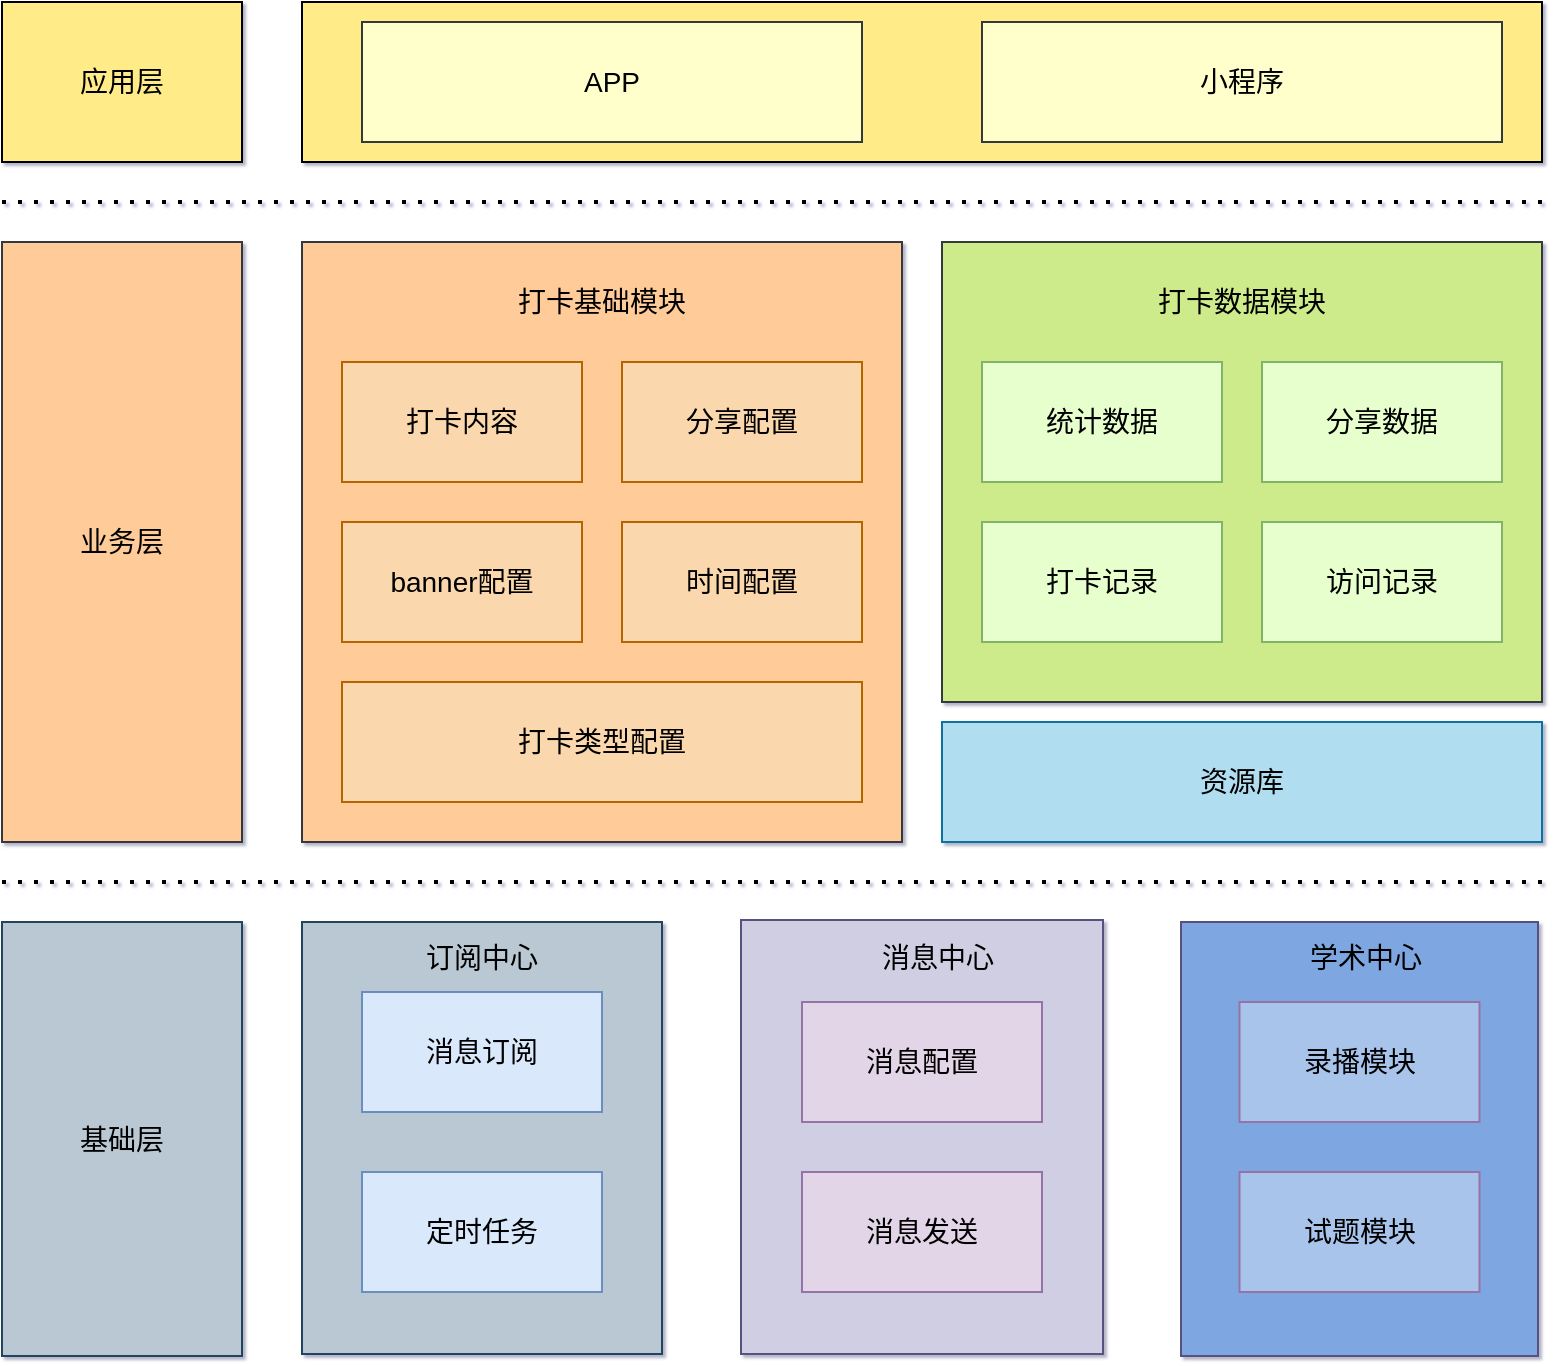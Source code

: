 <mxfile version="13.9.9" type="device" pages="3"><diagram id="ew9a_tQxkF8kORMkn8Ng" name="第 1 页"><mxGraphModel dx="1458" dy="789" grid="0" gridSize="10" guides="1" tooltips="1" connect="1" arrows="1" fold="1" page="1" pageScale="1" pageWidth="1100" pageHeight="850" background="none" math="0" shadow="1"><root><mxCell id="0"/><mxCell id="1" parent="0"/><mxCell id="uCpDvKnvPppl9bu2mf9E-46" value="" style="rounded=0;whiteSpace=wrap;html=1;fillColor=#FFEB87;fontSize=14;" vertex="1" parent="1"><mxGeometry x="230" y="30" width="620" height="80" as="geometry"/></mxCell><mxCell id="uCpDvKnvPppl9bu2mf9E-24" value="" style="rounded=0;whiteSpace=wrap;html=1;fontSize=14;fillColor=#d0cee2;strokeColor=#56517e;" vertex="1" parent="1"><mxGeometry x="449.5" y="489" width="181" height="217" as="geometry"/></mxCell><mxCell id="uCpDvKnvPppl9bu2mf9E-22" value="" style="rounded=0;whiteSpace=wrap;html=1;fontSize=14;fillColor=#bac8d3;strokeColor=#23445d;" vertex="1" parent="1"><mxGeometry x="230" y="490" width="180" height="216" as="geometry"/></mxCell><mxCell id="uCpDvKnvPppl9bu2mf9E-2" value="消息订阅" style="rounded=0;whiteSpace=wrap;html=1;fontSize=14;fillColor=#dae8fc;strokeColor=#6c8ebf;" vertex="1" parent="1"><mxGeometry x="260" y="525" width="120" height="60" as="geometry"/></mxCell><mxCell id="uCpDvKnvPppl9bu2mf9E-3" value="定时任务" style="rounded=0;whiteSpace=wrap;html=1;fontSize=14;fillColor=#dae8fc;strokeColor=#6c8ebf;" vertex="1" parent="1"><mxGeometry x="260" y="615" width="120" height="60" as="geometry"/></mxCell><mxCell id="uCpDvKnvPppl9bu2mf9E-4" value="消息配置" style="rounded=0;whiteSpace=wrap;html=1;fontSize=14;fillColor=#e1d5e7;strokeColor=#9673a6;" vertex="1" parent="1"><mxGeometry x="480" y="530" width="120" height="60" as="geometry"/></mxCell><mxCell id="uCpDvKnvPppl9bu2mf9E-5" value="" style="rounded=0;whiteSpace=wrap;html=1;fontSize=14;fillColor=#ffcc99;strokeColor=#36393d;" vertex="1" parent="1"><mxGeometry x="230" y="150" width="300" height="300" as="geometry"/></mxCell><mxCell id="uCpDvKnvPppl9bu2mf9E-23" value="消息发送" style="rounded=0;whiteSpace=wrap;html=1;fontSize=14;fillColor=#e1d5e7;strokeColor=#9673a6;" vertex="1" parent="1"><mxGeometry x="480" y="615" width="120" height="60" as="geometry"/></mxCell><mxCell id="uCpDvKnvPppl9bu2mf9E-25" value="订阅中心" style="text;html=1;strokeColor=none;fillColor=none;align=center;verticalAlign=middle;whiteSpace=wrap;rounded=0;fontSize=14;" vertex="1" parent="1"><mxGeometry x="280" y="498" width="80" height="20" as="geometry"/></mxCell><mxCell id="uCpDvKnvPppl9bu2mf9E-26" value="消息中心" style="text;html=1;strokeColor=none;fillColor=none;align=center;verticalAlign=middle;whiteSpace=wrap;rounded=0;fontSize=14;" vertex="1" parent="1"><mxGeometry x="508" y="498" width="80" height="20" as="geometry"/></mxCell><mxCell id="uCpDvKnvPppl9bu2mf9E-28" value="打卡基础模块" style="text;html=1;strokeColor=none;fillColor=none;align=center;verticalAlign=middle;whiteSpace=wrap;rounded=0;fontSize=14;" vertex="1" parent="1"><mxGeometry x="325" y="170" width="110" height="20" as="geometry"/></mxCell><mxCell id="uCpDvKnvPppl9bu2mf9E-32" value="" style="rounded=0;whiteSpace=wrap;html=1;fontSize=14;fillColor=#cdeb8b;strokeColor=#36393d;" vertex="1" parent="1"><mxGeometry x="550" y="150" width="300" height="230" as="geometry"/></mxCell><mxCell id="uCpDvKnvPppl9bu2mf9E-33" value="打卡数据模块" style="text;html=1;strokeColor=none;fillColor=none;align=center;verticalAlign=middle;whiteSpace=wrap;rounded=0;fontSize=14;" vertex="1" parent="1"><mxGeometry x="645" y="170" width="110" height="20" as="geometry"/></mxCell><mxCell id="uCpDvKnvPppl9bu2mf9E-34" value="统计数据" style="rounded=0;whiteSpace=wrap;html=1;fontSize=14;strokeColor=#82b366;fillColor=#E6FFCC;" vertex="1" parent="1"><mxGeometry x="570" y="210" width="120" height="60" as="geometry"/></mxCell><mxCell id="uCpDvKnvPppl9bu2mf9E-35" value="分享数据" style="rounded=0;whiteSpace=wrap;html=1;fontSize=14;strokeColor=#82b366;fillColor=#E6FFCC;" vertex="1" parent="1"><mxGeometry x="710" y="210" width="120" height="60" as="geometry"/></mxCell><mxCell id="uCpDvKnvPppl9bu2mf9E-36" value="打卡记录" style="rounded=0;whiteSpace=wrap;html=1;fontSize=14;strokeColor=#82b366;fillColor=#E6FFCC;" vertex="1" parent="1"><mxGeometry x="570" y="290" width="120" height="60" as="geometry"/></mxCell><mxCell id="uCpDvKnvPppl9bu2mf9E-37" value="访问记录" style="rounded=0;whiteSpace=wrap;html=1;fontSize=14;strokeColor=#82b366;fillColor=#E6FFCC;" vertex="1" parent="1"><mxGeometry x="710" y="290" width="120" height="60" as="geometry"/></mxCell><mxCell id="uCpDvKnvPppl9bu2mf9E-38" value="打卡内容" style="rounded=0;whiteSpace=wrap;html=1;fontSize=14;fillColor=#fad7ac;strokeColor=#b46504;" vertex="1" parent="1"><mxGeometry x="250" y="210" width="120" height="60" as="geometry"/></mxCell><mxCell id="uCpDvKnvPppl9bu2mf9E-39" value="分享配置" style="rounded=0;whiteSpace=wrap;html=1;fontSize=14;fillColor=#fad7ac;strokeColor=#b46504;" vertex="1" parent="1"><mxGeometry x="390" y="210" width="120" height="60" as="geometry"/></mxCell><mxCell id="uCpDvKnvPppl9bu2mf9E-40" value="banner配置" style="rounded=0;whiteSpace=wrap;html=1;fontSize=14;fillColor=#fad7ac;strokeColor=#b46504;" vertex="1" parent="1"><mxGeometry x="250" y="290" width="120" height="60" as="geometry"/></mxCell><mxCell id="uCpDvKnvPppl9bu2mf9E-41" value="时间配置" style="rounded=0;whiteSpace=wrap;html=1;fontSize=14;fillColor=#fad7ac;strokeColor=#b46504;" vertex="1" parent="1"><mxGeometry x="390" y="290" width="120" height="60" as="geometry"/></mxCell><mxCell id="uCpDvKnvPppl9bu2mf9E-42" value="打卡类型配置" style="rounded=0;whiteSpace=wrap;html=1;fontSize=14;fillColor=#fad7ac;strokeColor=#b46504;" vertex="1" parent="1"><mxGeometry x="250" y="370" width="260" height="60" as="geometry"/></mxCell><mxCell id="uCpDvKnvPppl9bu2mf9E-43" value="资源库" style="rounded=0;whiteSpace=wrap;html=1;fontSize=14;fillColor=#b1ddf0;strokeColor=#10739e;" vertex="1" parent="1"><mxGeometry x="550" y="390" width="300" height="60" as="geometry"/></mxCell><mxCell id="uCpDvKnvPppl9bu2mf9E-44" value="APP" style="rounded=0;whiteSpace=wrap;html=1;fontSize=14;strokeColor=#36393d;fillColor=#FFFFCC;" vertex="1" parent="1"><mxGeometry x="260" y="40" width="250" height="60" as="geometry"/></mxCell><mxCell id="uCpDvKnvPppl9bu2mf9E-45" value="小程序" style="rounded=0;whiteSpace=wrap;html=1;fontSize=14;strokeColor=#36393d;fillColor=#FFFFCC;" vertex="1" parent="1"><mxGeometry x="570" y="40" width="260" height="60" as="geometry"/></mxCell><mxCell id="uCpDvKnvPppl9bu2mf9E-47" value="" style="endArrow=none;dashed=1;html=1;dashPattern=1 3;strokeWidth=2;fontSize=14;" edge="1" parent="1"><mxGeometry width="50" height="50" relative="1" as="geometry"><mxPoint x="80" y="470" as="sourcePoint"/><mxPoint x="850" y="470" as="targetPoint"/></mxGeometry></mxCell><mxCell id="uCpDvKnvPppl9bu2mf9E-48" value="" style="endArrow=none;dashed=1;html=1;dashPattern=1 3;strokeWidth=2;fontSize=14;" edge="1" parent="1"><mxGeometry width="50" height="50" relative="1" as="geometry"><mxPoint x="80" y="130" as="sourcePoint"/><mxPoint x="850" y="130" as="targetPoint"/></mxGeometry></mxCell><mxCell id="uCpDvKnvPppl9bu2mf9E-51" value="应用层" style="rounded=0;whiteSpace=wrap;html=1;fillColor=#FFEB87;fontSize=14;" vertex="1" parent="1"><mxGeometry x="80" y="30" width="120" height="80" as="geometry"/></mxCell><mxCell id="uCpDvKnvPppl9bu2mf9E-52" value="业务层" style="rounded=0;whiteSpace=wrap;html=1;fontSize=14;fillColor=#ffcc99;strokeColor=#36393d;" vertex="1" parent="1"><mxGeometry x="80" y="150" width="120" height="300" as="geometry"/></mxCell><mxCell id="uCpDvKnvPppl9bu2mf9E-53" value="基础层" style="rounded=0;whiteSpace=wrap;html=1;fontSize=14;fillColor=#bac8d3;strokeColor=#23445d;" vertex="1" parent="1"><mxGeometry x="80" y="490" width="120" height="217" as="geometry"/></mxCell><mxCell id="4ksAZUfyneMeG8lidg2m-1" value="" style="rounded=0;whiteSpace=wrap;html=1;fontSize=14;fillColor=#7EA6E0;strokeColor=#56517e;" vertex="1" parent="1"><mxGeometry x="669.5" y="490" width="178.5" height="217" as="geometry"/></mxCell><mxCell id="4ksAZUfyneMeG8lidg2m-2" value="录播模块" style="rounded=0;whiteSpace=wrap;html=1;fontSize=14;fillColor=#A9C4EB;strokeColor=#9673a6;" vertex="1" parent="1"><mxGeometry x="698.75" y="530" width="120" height="60" as="geometry"/></mxCell><mxCell id="4ksAZUfyneMeG8lidg2m-3" value="学术中心" style="text;html=1;strokeColor=none;fillColor=none;align=center;verticalAlign=middle;whiteSpace=wrap;rounded=0;fontSize=14;" vertex="1" parent="1"><mxGeometry x="722" y="498" width="80" height="20" as="geometry"/></mxCell><mxCell id="4ksAZUfyneMeG8lidg2m-4" value="试题模块" style="rounded=0;whiteSpace=wrap;html=1;fontSize=14;fillColor=#A9C4EB;strokeColor=#9673a6;" vertex="1" parent="1"><mxGeometry x="698.75" y="615" width="120" height="60" as="geometry"/></mxCell></root></mxGraphModel></diagram><diagram id="ew49vGwUAWDQj-qnnKab" name="第 2 页"><mxGraphModel dx="1308" dy="789" grid="0" gridSize="10" guides="1" tooltips="1" connect="1" arrows="1" fold="1" page="0" pageScale="1" pageWidth="1100" pageHeight="850" math="0" shadow="1"><root><mxCell id="iSklSRh_5UP9EQbpWgRR-0"/><mxCell id="iSklSRh_5UP9EQbpWgRR-1" parent="iSklSRh_5UP9EQbpWgRR-0"/><mxCell id="uUxEwMzO857Wm1LKd4Yk-0" value="" style="rounded=0;whiteSpace=wrap;html=1;fillColor=#FFEB87;fontSize=14;" vertex="1" parent="iSklSRh_5UP9EQbpWgRR-1"><mxGeometry x="300" y="70" width="620" height="80" as="geometry"/></mxCell><mxCell id="uUxEwMzO857Wm1LKd4Yk-1" value="" style="rounded=0;whiteSpace=wrap;html=1;fontSize=14;fillColor=#d0cee2;strokeColor=#56517e;" vertex="1" parent="iSklSRh_5UP9EQbpWgRR-1"><mxGeometry x="300" y="450" width="620" height="130" as="geometry"/></mxCell><mxCell id="uUxEwMzO857Wm1LKd4Yk-5" value="消息配置" style="rounded=0;whiteSpace=wrap;html=1;fontSize=14;fillColor=#e1d5e7;strokeColor=#9673a6;" vertex="1" parent="iSklSRh_5UP9EQbpWgRR-1"><mxGeometry x="320" y="490" width="260" height="60" as="geometry"/></mxCell><mxCell id="uUxEwMzO857Wm1LKd4Yk-6" value="" style="rounded=0;whiteSpace=wrap;html=1;fontSize=14;fillColor=#ffcc99;strokeColor=#36393d;" vertex="1" parent="iSklSRh_5UP9EQbpWgRR-1"><mxGeometry x="300" y="190" width="300" height="220" as="geometry"/></mxCell><mxCell id="uUxEwMzO857Wm1LKd4Yk-7" value="消息发送" style="rounded=0;whiteSpace=wrap;html=1;fontSize=14;fillColor=#e1d5e7;strokeColor=#9673a6;" vertex="1" parent="iSklSRh_5UP9EQbpWgRR-1"><mxGeometry x="640" y="490" width="270" height="60" as="geometry"/></mxCell><mxCell id="uUxEwMzO857Wm1LKd4Yk-9" value="消息中心" style="text;html=1;strokeColor=none;fillColor=none;align=center;verticalAlign=middle;whiteSpace=wrap;rounded=0;fontSize=14;" vertex="1" parent="iSklSRh_5UP9EQbpWgRR-1"><mxGeometry x="570" y="460" width="80" height="20" as="geometry"/></mxCell><mxCell id="uUxEwMzO857Wm1LKd4Yk-10" value="订阅模块" style="text;html=1;strokeColor=none;fillColor=none;align=center;verticalAlign=middle;whiteSpace=wrap;rounded=0;fontSize=14;" vertex="1" parent="iSklSRh_5UP9EQbpWgRR-1"><mxGeometry x="395" y="210" width="110" height="20" as="geometry"/></mxCell><mxCell id="uUxEwMzO857Wm1LKd4Yk-11" value="" style="rounded=0;whiteSpace=wrap;html=1;fontSize=14;fillColor=#cdeb8b;strokeColor=#36393d;" vertex="1" parent="iSklSRh_5UP9EQbpWgRR-1"><mxGeometry x="620" y="190" width="300" height="220" as="geometry"/></mxCell><mxCell id="uUxEwMzO857Wm1LKd4Yk-12" value="JOB任务模块" style="text;html=1;strokeColor=none;fillColor=none;align=center;verticalAlign=middle;whiteSpace=wrap;rounded=0;fontSize=14;" vertex="1" parent="iSklSRh_5UP9EQbpWgRR-1"><mxGeometry x="715" y="210" width="110" height="20" as="geometry"/></mxCell><mxCell id="uUxEwMzO857Wm1LKd4Yk-17" value="业务配置" style="rounded=0;whiteSpace=wrap;html=1;fontSize=14;fillColor=#fad7ac;strokeColor=#b46504;" vertex="1" parent="iSklSRh_5UP9EQbpWgRR-1"><mxGeometry x="320" y="250" width="105" height="60" as="geometry"/></mxCell><mxCell id="uUxEwMzO857Wm1LKd4Yk-18" value="数据统计" style="rounded=0;whiteSpace=wrap;html=1;fontSize=14;fillColor=#fad7ac;strokeColor=#b46504;" vertex="1" parent="iSklSRh_5UP9EQbpWgRR-1"><mxGeometry x="322" y="337" width="101" height="60" as="geometry"/></mxCell><mxCell id="uUxEwMzO857Wm1LKd4Yk-23" value="APP" style="rounded=0;whiteSpace=wrap;html=1;fontSize=14;strokeColor=#36393d;fillColor=#FFFFCC;" vertex="1" parent="iSklSRh_5UP9EQbpWgRR-1"><mxGeometry x="330" y="80" width="160" height="60" as="geometry"/></mxCell><mxCell id="uUxEwMzO857Wm1LKd4Yk-24" value="小程序" style="rounded=0;whiteSpace=wrap;html=1;fontSize=14;strokeColor=#36393d;fillColor=#FFFFCC;" vertex="1" parent="iSklSRh_5UP9EQbpWgRR-1"><mxGeometry x="740" y="80" width="160" height="60" as="geometry"/></mxCell><mxCell id="uUxEwMzO857Wm1LKd4Yk-25" value="" style="endArrow=none;dashed=1;html=1;dashPattern=1 3;strokeWidth=2;fontSize=14;" edge="1" parent="iSklSRh_5UP9EQbpWgRR-1"><mxGeometry width="50" height="50" relative="1" as="geometry"><mxPoint x="150" y="430" as="sourcePoint"/><mxPoint x="920" y="430" as="targetPoint"/></mxGeometry></mxCell><mxCell id="uUxEwMzO857Wm1LKd4Yk-26" value="" style="endArrow=none;dashed=1;html=1;dashPattern=1 3;strokeWidth=2;fontSize=14;" edge="1" parent="iSklSRh_5UP9EQbpWgRR-1"><mxGeometry width="50" height="50" relative="1" as="geometry"><mxPoint x="150" y="170" as="sourcePoint"/><mxPoint x="920" y="170" as="targetPoint"/></mxGeometry></mxCell><mxCell id="uUxEwMzO857Wm1LKd4Yk-27" value="应用层" style="rounded=0;whiteSpace=wrap;html=1;fillColor=#FFEB87;fontSize=14;" vertex="1" parent="iSklSRh_5UP9EQbpWgRR-1"><mxGeometry x="150" y="70" width="120" height="80" as="geometry"/></mxCell><mxCell id="uUxEwMzO857Wm1LKd4Yk-28" value="业务层" style="rounded=0;whiteSpace=wrap;html=1;fontSize=14;fillColor=#ffcc99;strokeColor=#36393d;" vertex="1" parent="iSklSRh_5UP9EQbpWgRR-1"><mxGeometry x="150" y="190" width="120" height="220" as="geometry"/></mxCell><mxCell id="uUxEwMzO857Wm1LKd4Yk-29" value="基础层" style="rounded=0;whiteSpace=wrap;html=1;fontSize=14;strokeColor=#56517e;fillColor=#d0cee2;" vertex="1" parent="iSklSRh_5UP9EQbpWgRR-1"><mxGeometry x="150" y="450" width="120" height="130" as="geometry"/></mxCell><mxCell id="uUxEwMzO857Wm1LKd4Yk-30" value="H5" style="rounded=0;whiteSpace=wrap;html=1;fontSize=14;strokeColor=#36393d;fillColor=#FFFFCC;" vertex="1" parent="iSklSRh_5UP9EQbpWgRR-1"><mxGeometry x="530" y="80" width="160" height="60" as="geometry"/></mxCell><mxCell id="aijrh-XXcVaSEs7oFJhd-3" value="job失效" style="rounded=0;whiteSpace=wrap;html=1;fontSize=14;strokeColor=#82b366;fillColor=#E6FFCC;" vertex="1" parent="iSklSRh_5UP9EQbpWgRR-1"><mxGeometry x="640" y="330" width="111" height="60" as="geometry"/></mxCell><mxCell id="P2rM20JdaMVCZHjaxRJ3-0" value="cron生成/解析" style="rounded=0;whiteSpace=wrap;html=1;fontSize=14;strokeColor=#82b366;fillColor=#E6FFCC;" vertex="1" parent="iSklSRh_5UP9EQbpWgRR-1"><mxGeometry x="640" y="245" width="112" height="60" as="geometry"/></mxCell><mxCell id="JoVZo5IP0SHzsH1q_I6i-0" value="用户订阅" style="rounded=0;whiteSpace=wrap;html=1;fontSize=14;fillColor=#fad7ac;strokeColor=#b46504;" vertex="1" parent="iSklSRh_5UP9EQbpWgRR-1"><mxGeometry x="467" y="250" width="105" height="60" as="geometry"/></mxCell><mxCell id="JoVZo5IP0SHzsH1q_I6i-1" value="job创建" style="rounded=0;whiteSpace=wrap;html=1;fontSize=14;strokeColor=#82b366;fillColor=#E6FFCC;" vertex="1" parent="iSklSRh_5UP9EQbpWgRR-1"><mxGeometry x="782.5" y="245" width="112" height="60" as="geometry"/></mxCell><mxCell id="JoVZo5IP0SHzsH1q_I6i-2" value="job终止" style="rounded=0;whiteSpace=wrap;html=1;fontSize=14;strokeColor=#82b366;fillColor=#E6FFCC;" vertex="1" parent="iSklSRh_5UP9EQbpWgRR-1"><mxGeometry x="782.5" y="335" width="111" height="60" as="geometry"/></mxCell></root></mxGraphModel></diagram><diagram id="5pUSvZY2MsALRHyDJ8Kx" name="第 3 页"><mxGraphModel dx="1308" dy="789" grid="1" gridSize="10" guides="1" tooltips="1" connect="1" arrows="1" fold="1" page="1" pageScale="1" pageWidth="1100" pageHeight="850" math="0" shadow="0"><root><mxCell id="A-D538sqt0jzccI3ahJi-0"/><mxCell id="A-D538sqt0jzccI3ahJi-1" parent="A-D538sqt0jzccI3ahJi-0"/><mxCell id="A-D538sqt0jzccI3ahJi-2" value="消息模板" style="rounded=0;whiteSpace=wrap;html=1;strokeColor=#A9C4EB;fillColor=#A9C4EB;fontSize=14;" vertex="1" parent="A-D538sqt0jzccI3ahJi-1"><mxGeometry x="560" y="300" width="120" height="60" as="geometry"/></mxCell><mxCell id="A-D538sqt0jzccI3ahJi-3" value="订阅模板" style="rounded=0;whiteSpace=wrap;html=1;strokeColor=#A9C4EB;fillColor=#A9C4EB;fontSize=14;" vertex="1" parent="A-D538sqt0jzccI3ahJi-1"><mxGeometry x="340" y="10" width="120" height="60" as="geometry"/></mxCell><mxCell id="A-D538sqt0jzccI3ahJi-4" value="用户订阅" style="rounded=0;whiteSpace=wrap;html=1;strokeColor=#A9C4EB;fillColor=#A9C4EB;fontSize=14;" vertex="1" parent="A-D538sqt0jzccI3ahJi-1"><mxGeometry x="340" y="140" width="120" height="60" as="geometry"/></mxCell><mxCell id="A-D538sqt0jzccI3ahJi-5" value="订阅统计" style="rounded=0;whiteSpace=wrap;html=1;strokeColor=#A9C4EB;fillColor=#A9C4EB;fontSize=14;" vertex="1" parent="A-D538sqt0jzccI3ahJi-1"><mxGeometry x="340" y="280" width="120" height="60" as="geometry"/></mxCell></root></mxGraphModel></diagram></mxfile>